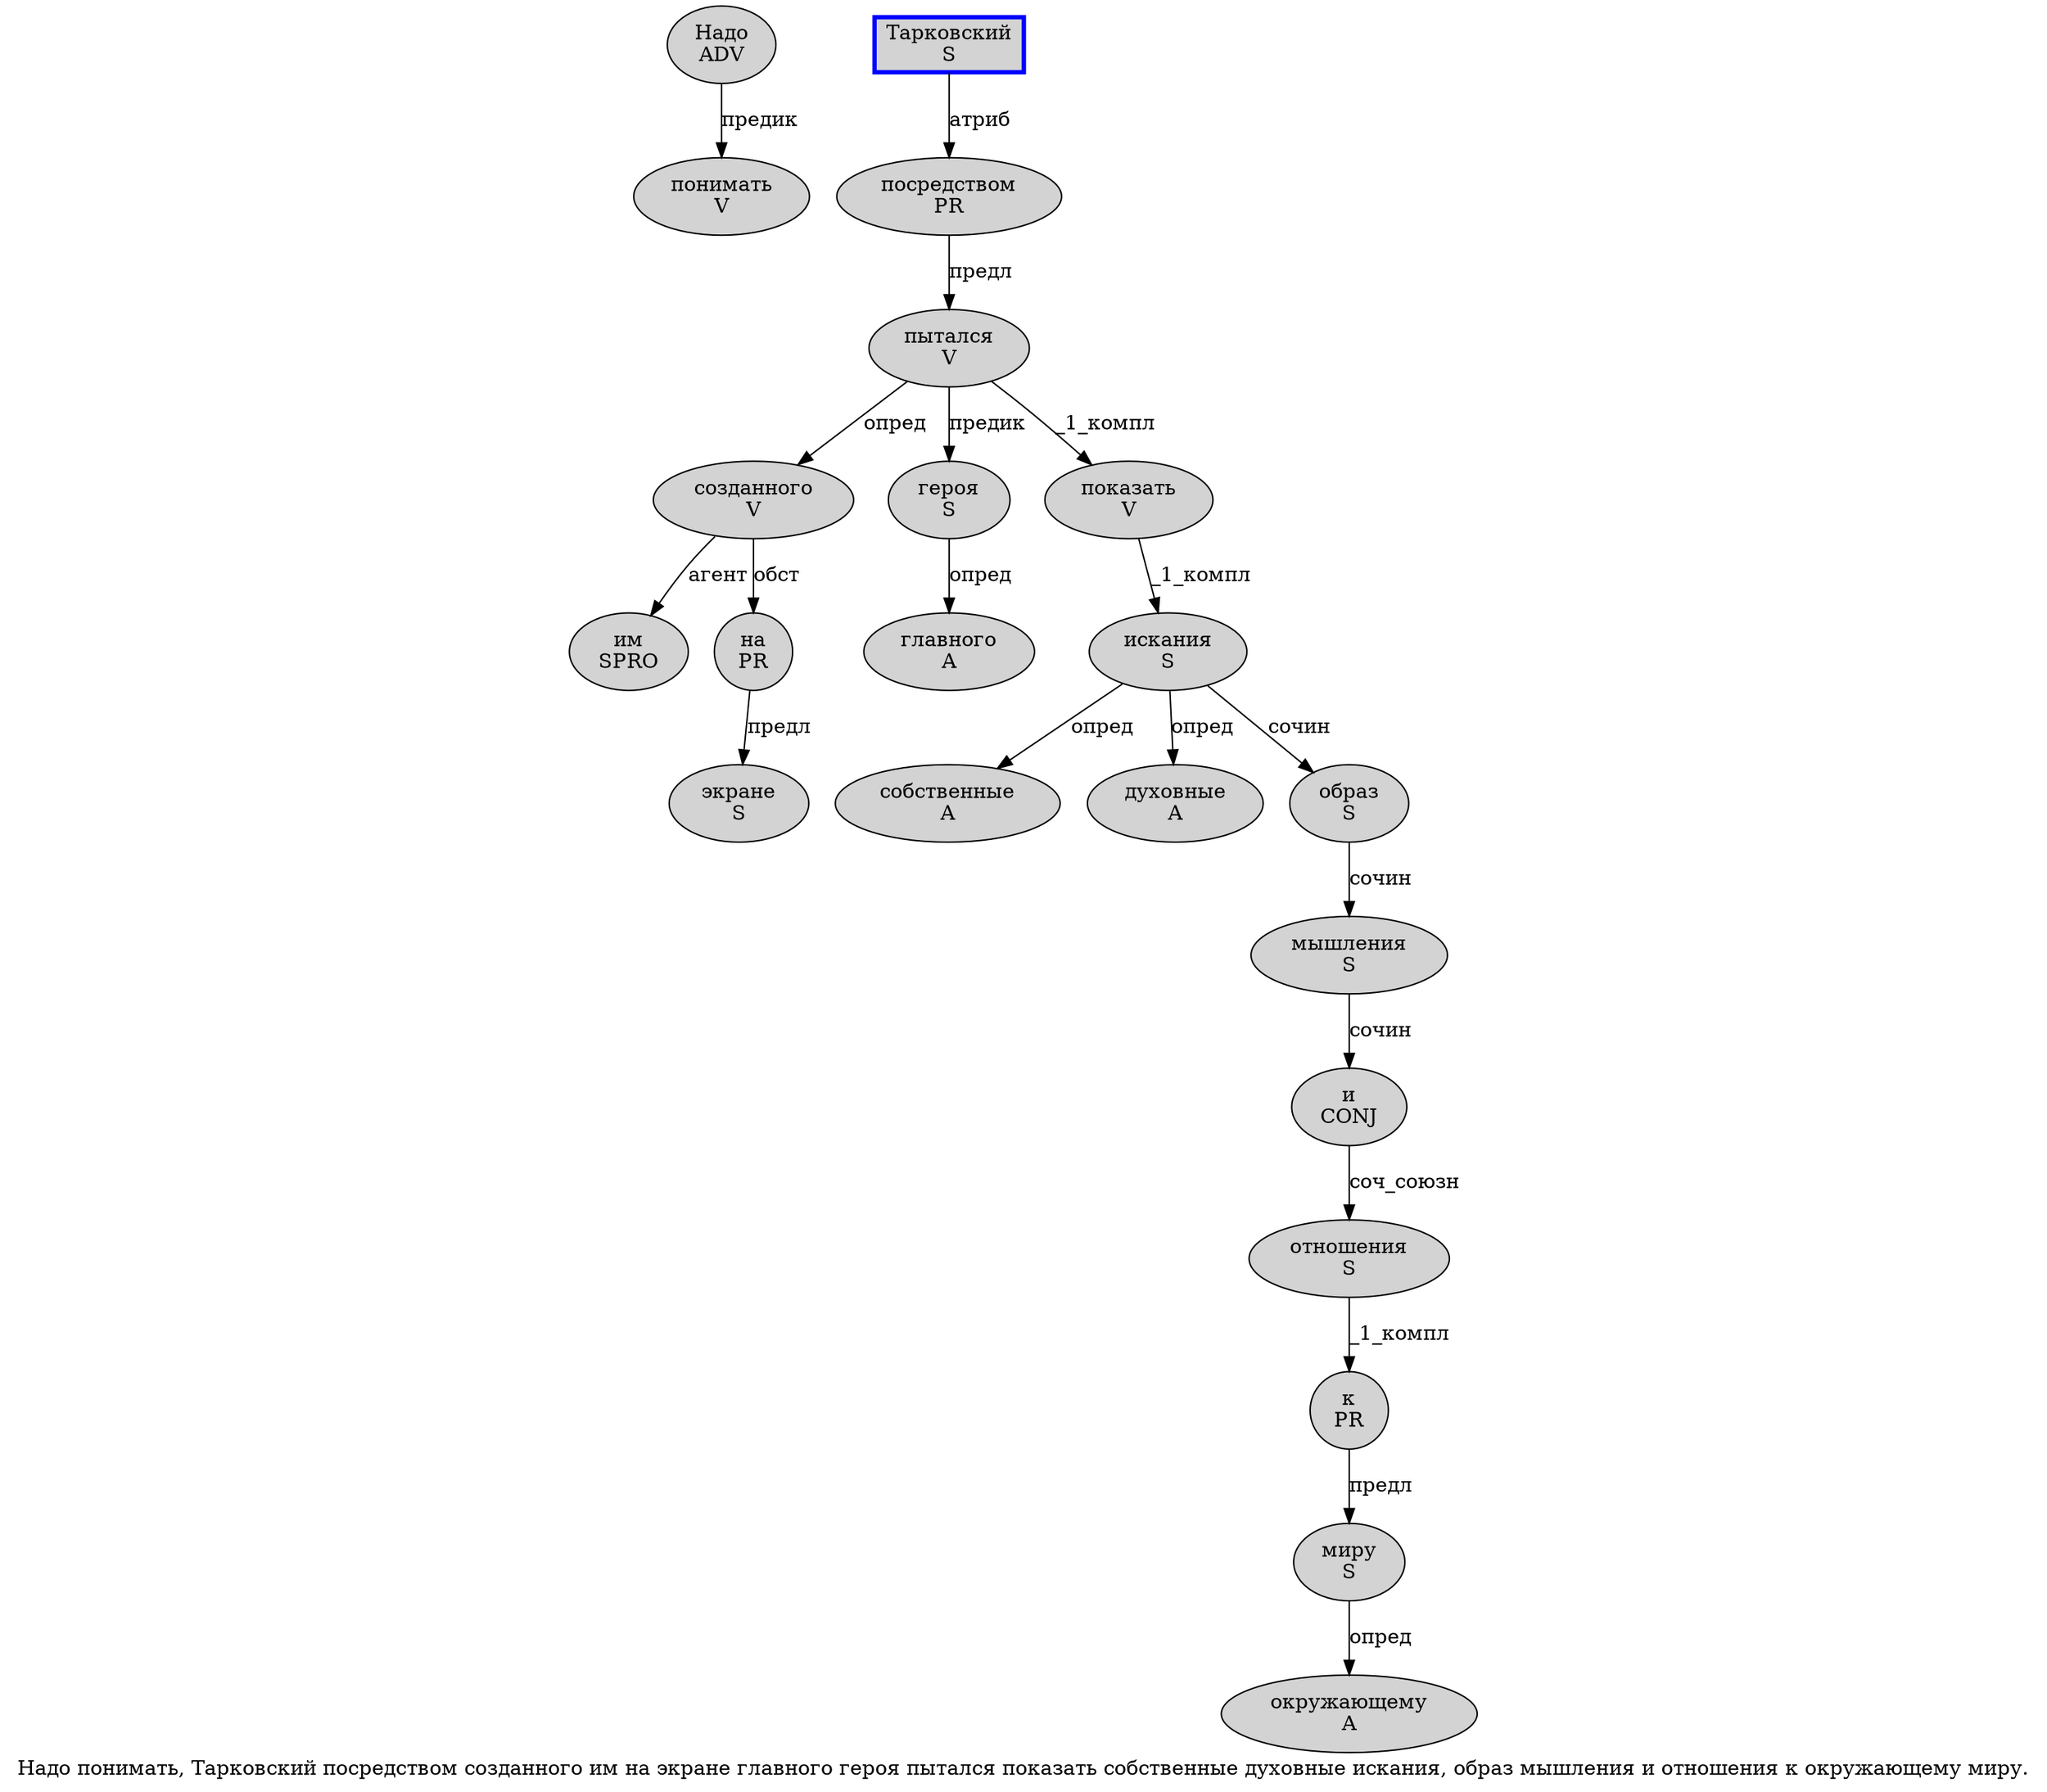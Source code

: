 digraph SENTENCE_2545 {
	graph [label="Надо понимать, Тарковский посредством созданного им на экране главного героя пытался показать собственные духовные искания, образ мышления и отношения к окружающему миру."]
	node [style=filled]
		0 [label="Надо
ADV" color="" fillcolor=lightgray penwidth=1 shape=ellipse]
		1 [label="понимать
V" color="" fillcolor=lightgray penwidth=1 shape=ellipse]
		3 [label="Тарковский
S" color=blue fillcolor=lightgray penwidth=3 shape=box]
		4 [label="посредством
PR" color="" fillcolor=lightgray penwidth=1 shape=ellipse]
		5 [label="созданного
V" color="" fillcolor=lightgray penwidth=1 shape=ellipse]
		6 [label="им
SPRO" color="" fillcolor=lightgray penwidth=1 shape=ellipse]
		7 [label="на
PR" color="" fillcolor=lightgray penwidth=1 shape=ellipse]
		8 [label="экране
S" color="" fillcolor=lightgray penwidth=1 shape=ellipse]
		9 [label="главного
A" color="" fillcolor=lightgray penwidth=1 shape=ellipse]
		10 [label="героя
S" color="" fillcolor=lightgray penwidth=1 shape=ellipse]
		11 [label="пытался
V" color="" fillcolor=lightgray penwidth=1 shape=ellipse]
		12 [label="показать
V" color="" fillcolor=lightgray penwidth=1 shape=ellipse]
		13 [label="собственные
A" color="" fillcolor=lightgray penwidth=1 shape=ellipse]
		14 [label="духовные
A" color="" fillcolor=lightgray penwidth=1 shape=ellipse]
		15 [label="искания
S" color="" fillcolor=lightgray penwidth=1 shape=ellipse]
		17 [label="образ
S" color="" fillcolor=lightgray penwidth=1 shape=ellipse]
		18 [label="мышления
S" color="" fillcolor=lightgray penwidth=1 shape=ellipse]
		19 [label="и
CONJ" color="" fillcolor=lightgray penwidth=1 shape=ellipse]
		20 [label="отношения
S" color="" fillcolor=lightgray penwidth=1 shape=ellipse]
		21 [label="к
PR" color="" fillcolor=lightgray penwidth=1 shape=ellipse]
		22 [label="окружающему
A" color="" fillcolor=lightgray penwidth=1 shape=ellipse]
		23 [label="миру
S" color="" fillcolor=lightgray penwidth=1 shape=ellipse]
			3 -> 4 [label="атриб"]
			23 -> 22 [label="опред"]
			7 -> 8 [label="предл"]
			20 -> 21 [label="_1_компл"]
			21 -> 23 [label="предл"]
			0 -> 1 [label="предик"]
			5 -> 6 [label="агент"]
			5 -> 7 [label="обст"]
			4 -> 11 [label="предл"]
			19 -> 20 [label="соч_союзн"]
			15 -> 13 [label="опред"]
			15 -> 14 [label="опред"]
			15 -> 17 [label="сочин"]
			12 -> 15 [label="_1_компл"]
			18 -> 19 [label="сочин"]
			10 -> 9 [label="опред"]
			17 -> 18 [label="сочин"]
			11 -> 5 [label="опред"]
			11 -> 10 [label="предик"]
			11 -> 12 [label="_1_компл"]
}